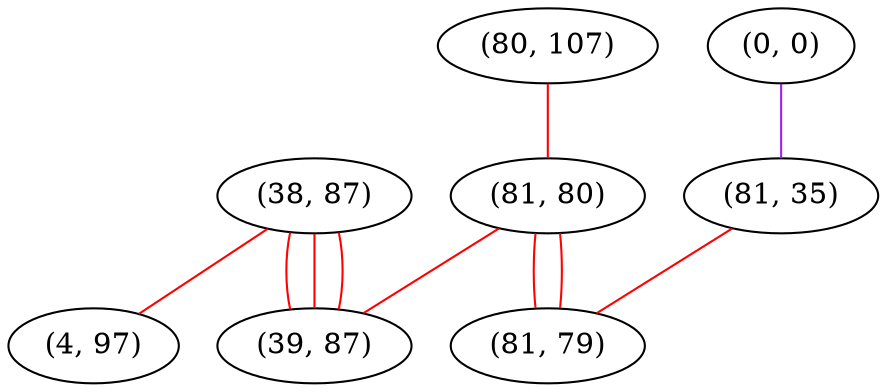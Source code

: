 graph "" {
"(80, 107)";
"(0, 0)";
"(81, 35)";
"(38, 87)";
"(81, 80)";
"(4, 97)";
"(39, 87)";
"(81, 79)";
"(80, 107)" -- "(81, 80)"  [color=red, key=0, weight=1];
"(0, 0)" -- "(81, 35)"  [color=purple, key=0, weight=4];
"(81, 35)" -- "(81, 79)"  [color=red, key=0, weight=1];
"(38, 87)" -- "(4, 97)"  [color=red, key=0, weight=1];
"(38, 87)" -- "(39, 87)"  [color=red, key=0, weight=1];
"(38, 87)" -- "(39, 87)"  [color=red, key=1, weight=1];
"(38, 87)" -- "(39, 87)"  [color=red, key=2, weight=1];
"(81, 80)" -- "(39, 87)"  [color=red, key=0, weight=1];
"(81, 80)" -- "(81, 79)"  [color=red, key=0, weight=1];
"(81, 80)" -- "(81, 79)"  [color=red, key=1, weight=1];
}
